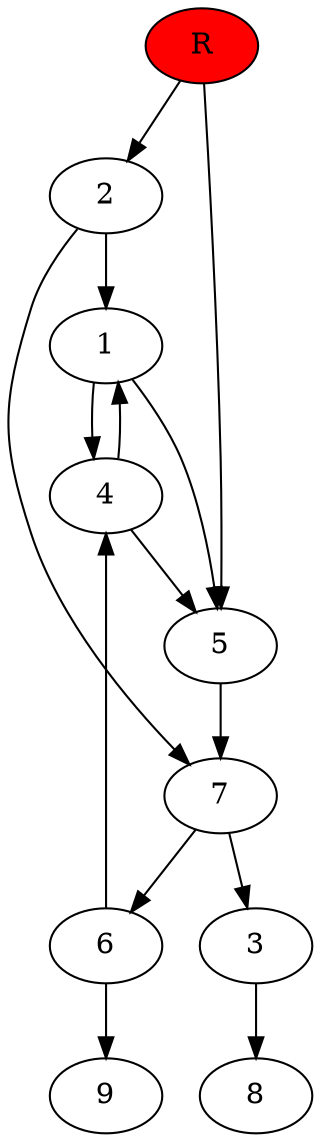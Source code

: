 digraph prb11673 {
	1
	2
	3
	4
	5
	6
	7
	8
	R [fillcolor="#ff0000" style=filled]
	1 -> 4
	1 -> 5
	2 -> 1
	2 -> 7
	3 -> 8
	4 -> 1
	4 -> 5
	5 -> 7
	6 -> 4
	6 -> 9
	7 -> 3
	7 -> 6
	R -> 2
	R -> 5
}
